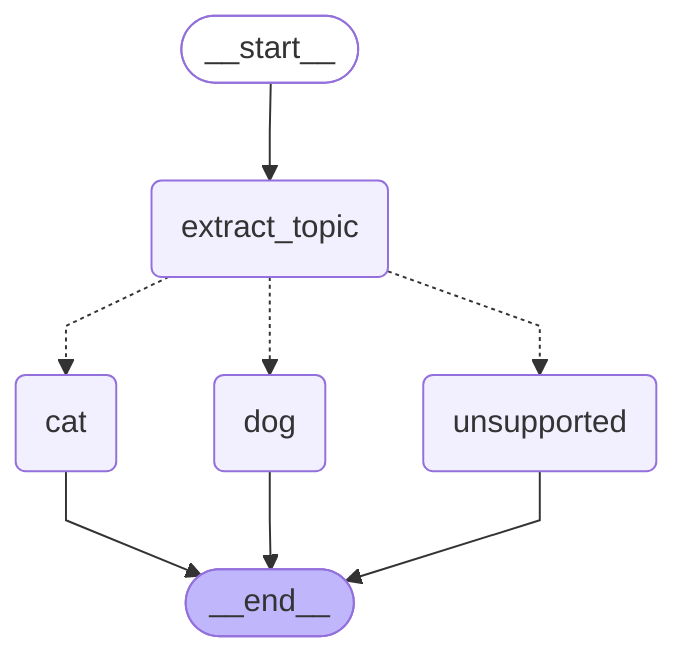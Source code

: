 ---
config:
  flowchart:
    curve: linear
---
graph TD;
	__start__([<p>__start__</p>]):::first
	extract_topic(extract_topic)
	cat(cat)
	dog(dog)
	unsupported(unsupported)
	__end__([<p>__end__</p>]):::last
	__start__ --> extract_topic;
	extract_topic -.-> cat;
	extract_topic -.-> dog;
	extract_topic -.-> unsupported;
	cat --> __end__;
	dog --> __end__;
	unsupported --> __end__;
	classDef default fill:#f2f0ff,line-height:1.2
	classDef first fill-opacity:0
	classDef last fill:#bfb6fc